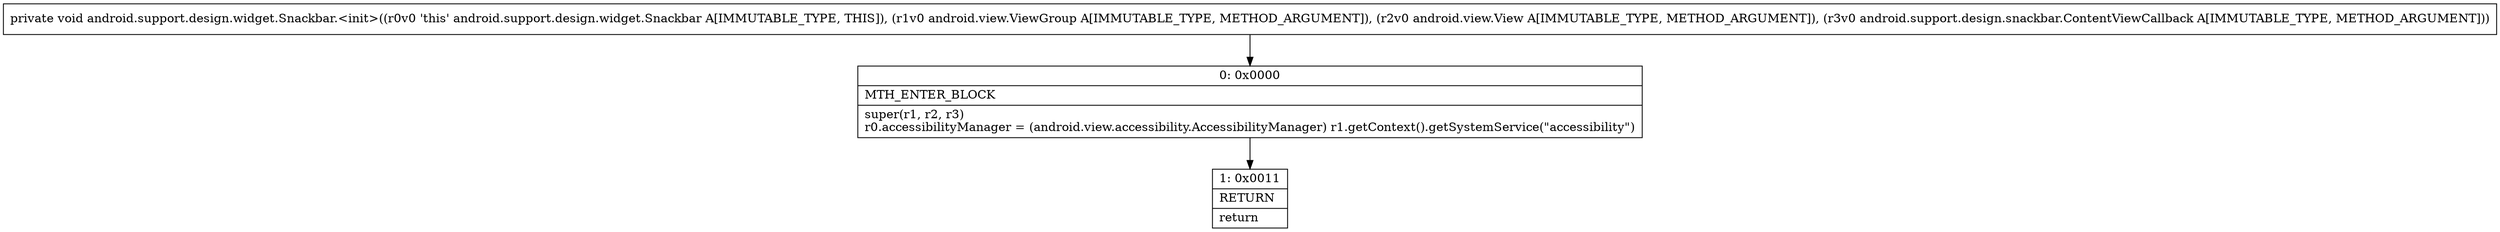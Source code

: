digraph "CFG forandroid.support.design.widget.Snackbar.\<init\>(Landroid\/view\/ViewGroup;Landroid\/view\/View;Landroid\/support\/design\/snackbar\/ContentViewCallback;)V" {
Node_0 [shape=record,label="{0\:\ 0x0000|MTH_ENTER_BLOCK\l|super(r1, r2, r3)\lr0.accessibilityManager = (android.view.accessibility.AccessibilityManager) r1.getContext().getSystemService(\"accessibility\")\l}"];
Node_1 [shape=record,label="{1\:\ 0x0011|RETURN\l|return\l}"];
MethodNode[shape=record,label="{private void android.support.design.widget.Snackbar.\<init\>((r0v0 'this' android.support.design.widget.Snackbar A[IMMUTABLE_TYPE, THIS]), (r1v0 android.view.ViewGroup A[IMMUTABLE_TYPE, METHOD_ARGUMENT]), (r2v0 android.view.View A[IMMUTABLE_TYPE, METHOD_ARGUMENT]), (r3v0 android.support.design.snackbar.ContentViewCallback A[IMMUTABLE_TYPE, METHOD_ARGUMENT])) }"];
MethodNode -> Node_0;
Node_0 -> Node_1;
}


